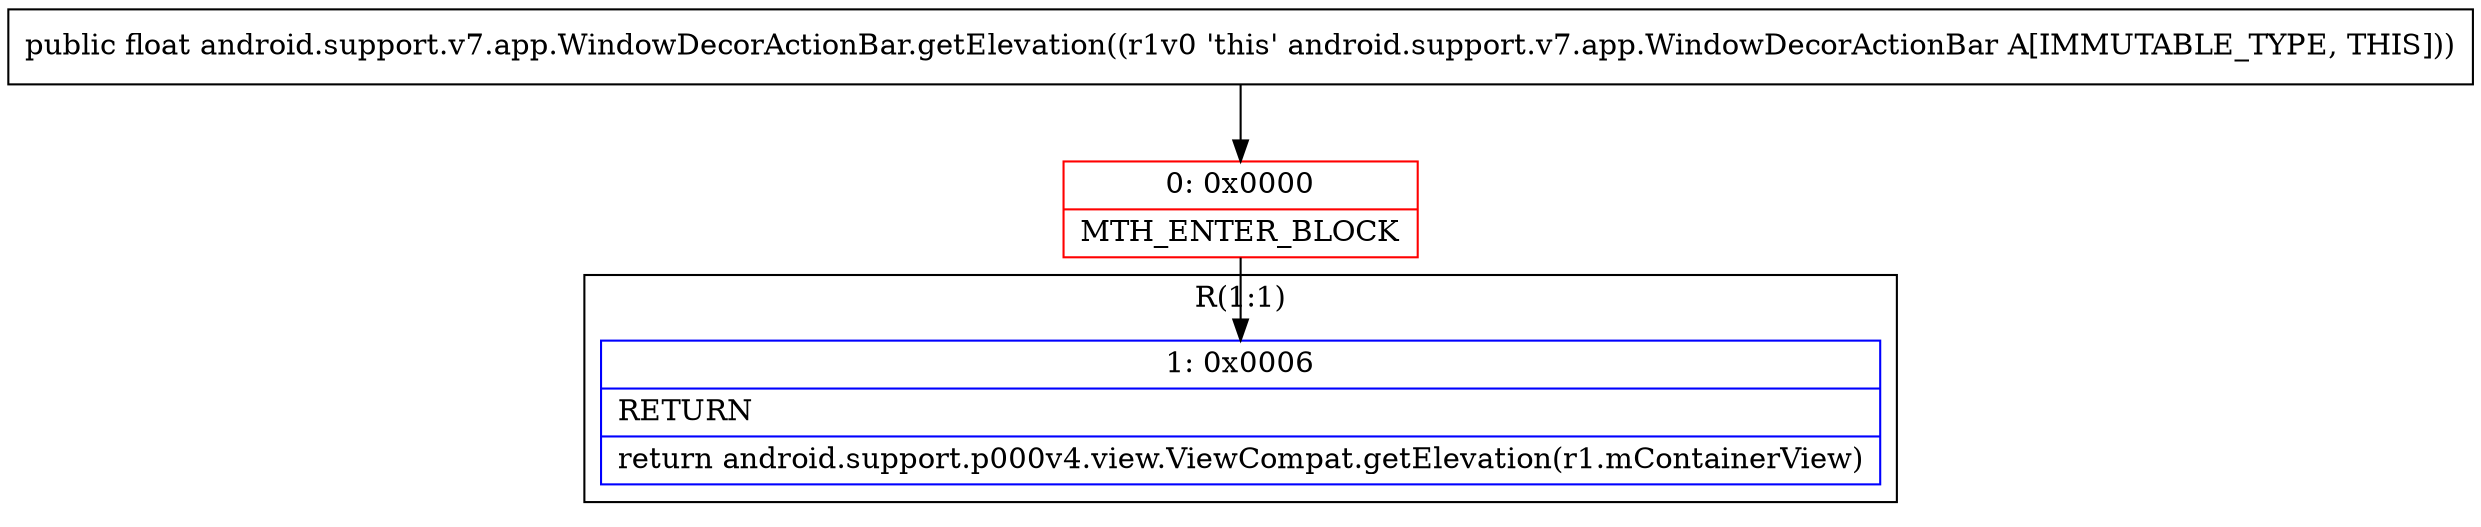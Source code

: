 digraph "CFG forandroid.support.v7.app.WindowDecorActionBar.getElevation()F" {
subgraph cluster_Region_1851641527 {
label = "R(1:1)";
node [shape=record,color=blue];
Node_1 [shape=record,label="{1\:\ 0x0006|RETURN\l|return android.support.p000v4.view.ViewCompat.getElevation(r1.mContainerView)\l}"];
}
Node_0 [shape=record,color=red,label="{0\:\ 0x0000|MTH_ENTER_BLOCK\l}"];
MethodNode[shape=record,label="{public float android.support.v7.app.WindowDecorActionBar.getElevation((r1v0 'this' android.support.v7.app.WindowDecorActionBar A[IMMUTABLE_TYPE, THIS])) }"];
MethodNode -> Node_0;
Node_0 -> Node_1;
}

